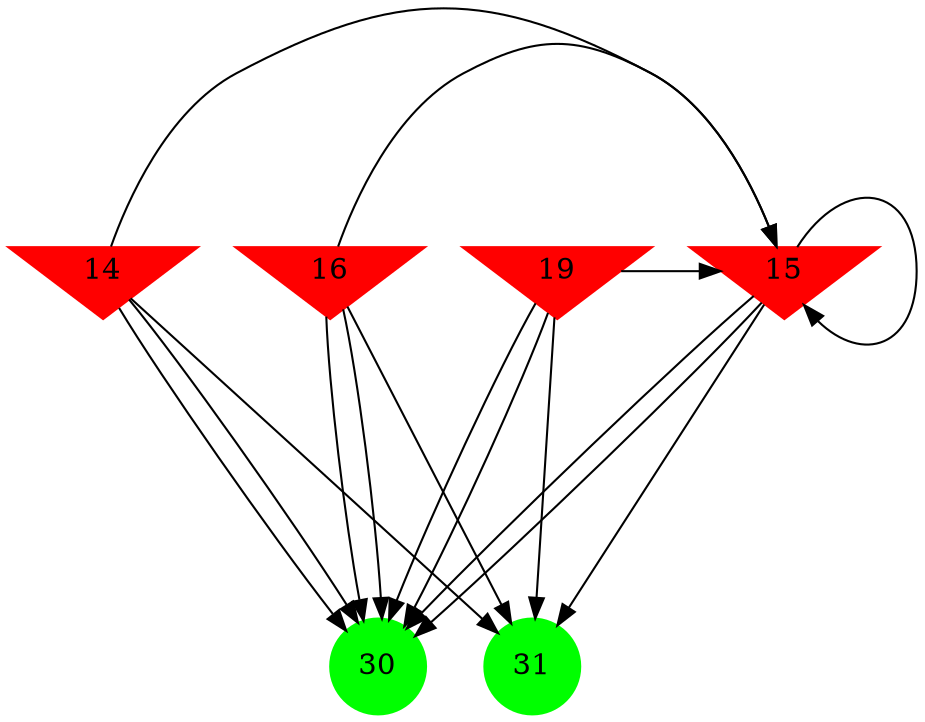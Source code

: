 digraph brain {
	ranksep=2.0;
	14 [shape=invtriangle,style=filled,color=red];
	15 [shape=invtriangle,style=filled,color=red];
	16 [shape=invtriangle,style=filled,color=red];
	19 [shape=invtriangle,style=filled,color=red];
	30 [shape=circle,style=filled,color=green];
	31 [shape=circle,style=filled,color=green];
	15	->	31;
	15	->	30;
	15	->	15;
	15	->	30;
	14	->	31;
	14	->	30;
	14	->	15;
	14	->	30;
	19	->	31;
	19	->	30;
	19	->	15;
	19	->	30;
	16	->	31;
	16	->	30;
	16	->	15;
	16	->	30;
	{ rank=same; 14; 15; 16; 19; }
	{ rank=same; }
	{ rank=same; 30; 31; }
}
